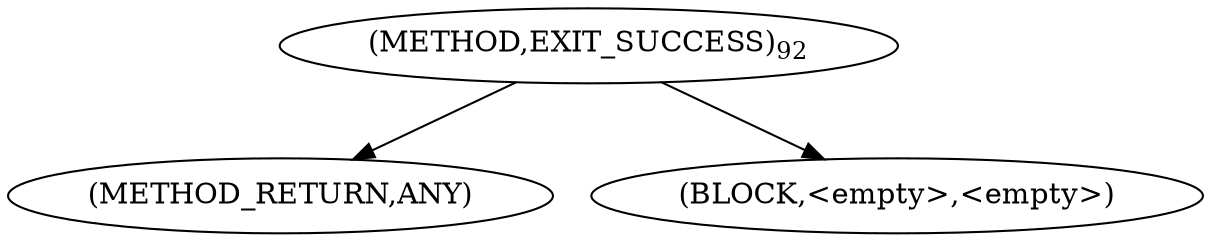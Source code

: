 digraph "EXIT_SUCCESS" {  
"100242" [label = <(METHOD,EXIT_SUCCESS)<SUB>92</SUB>> ]
"100243" [label = <(METHOD_RETURN,ANY)> ]
"100244" [label = <(BLOCK,&lt;empty&gt;,&lt;empty&gt;)> ]
  "100242" -> "100243" 
  "100242" -> "100244" 
}
